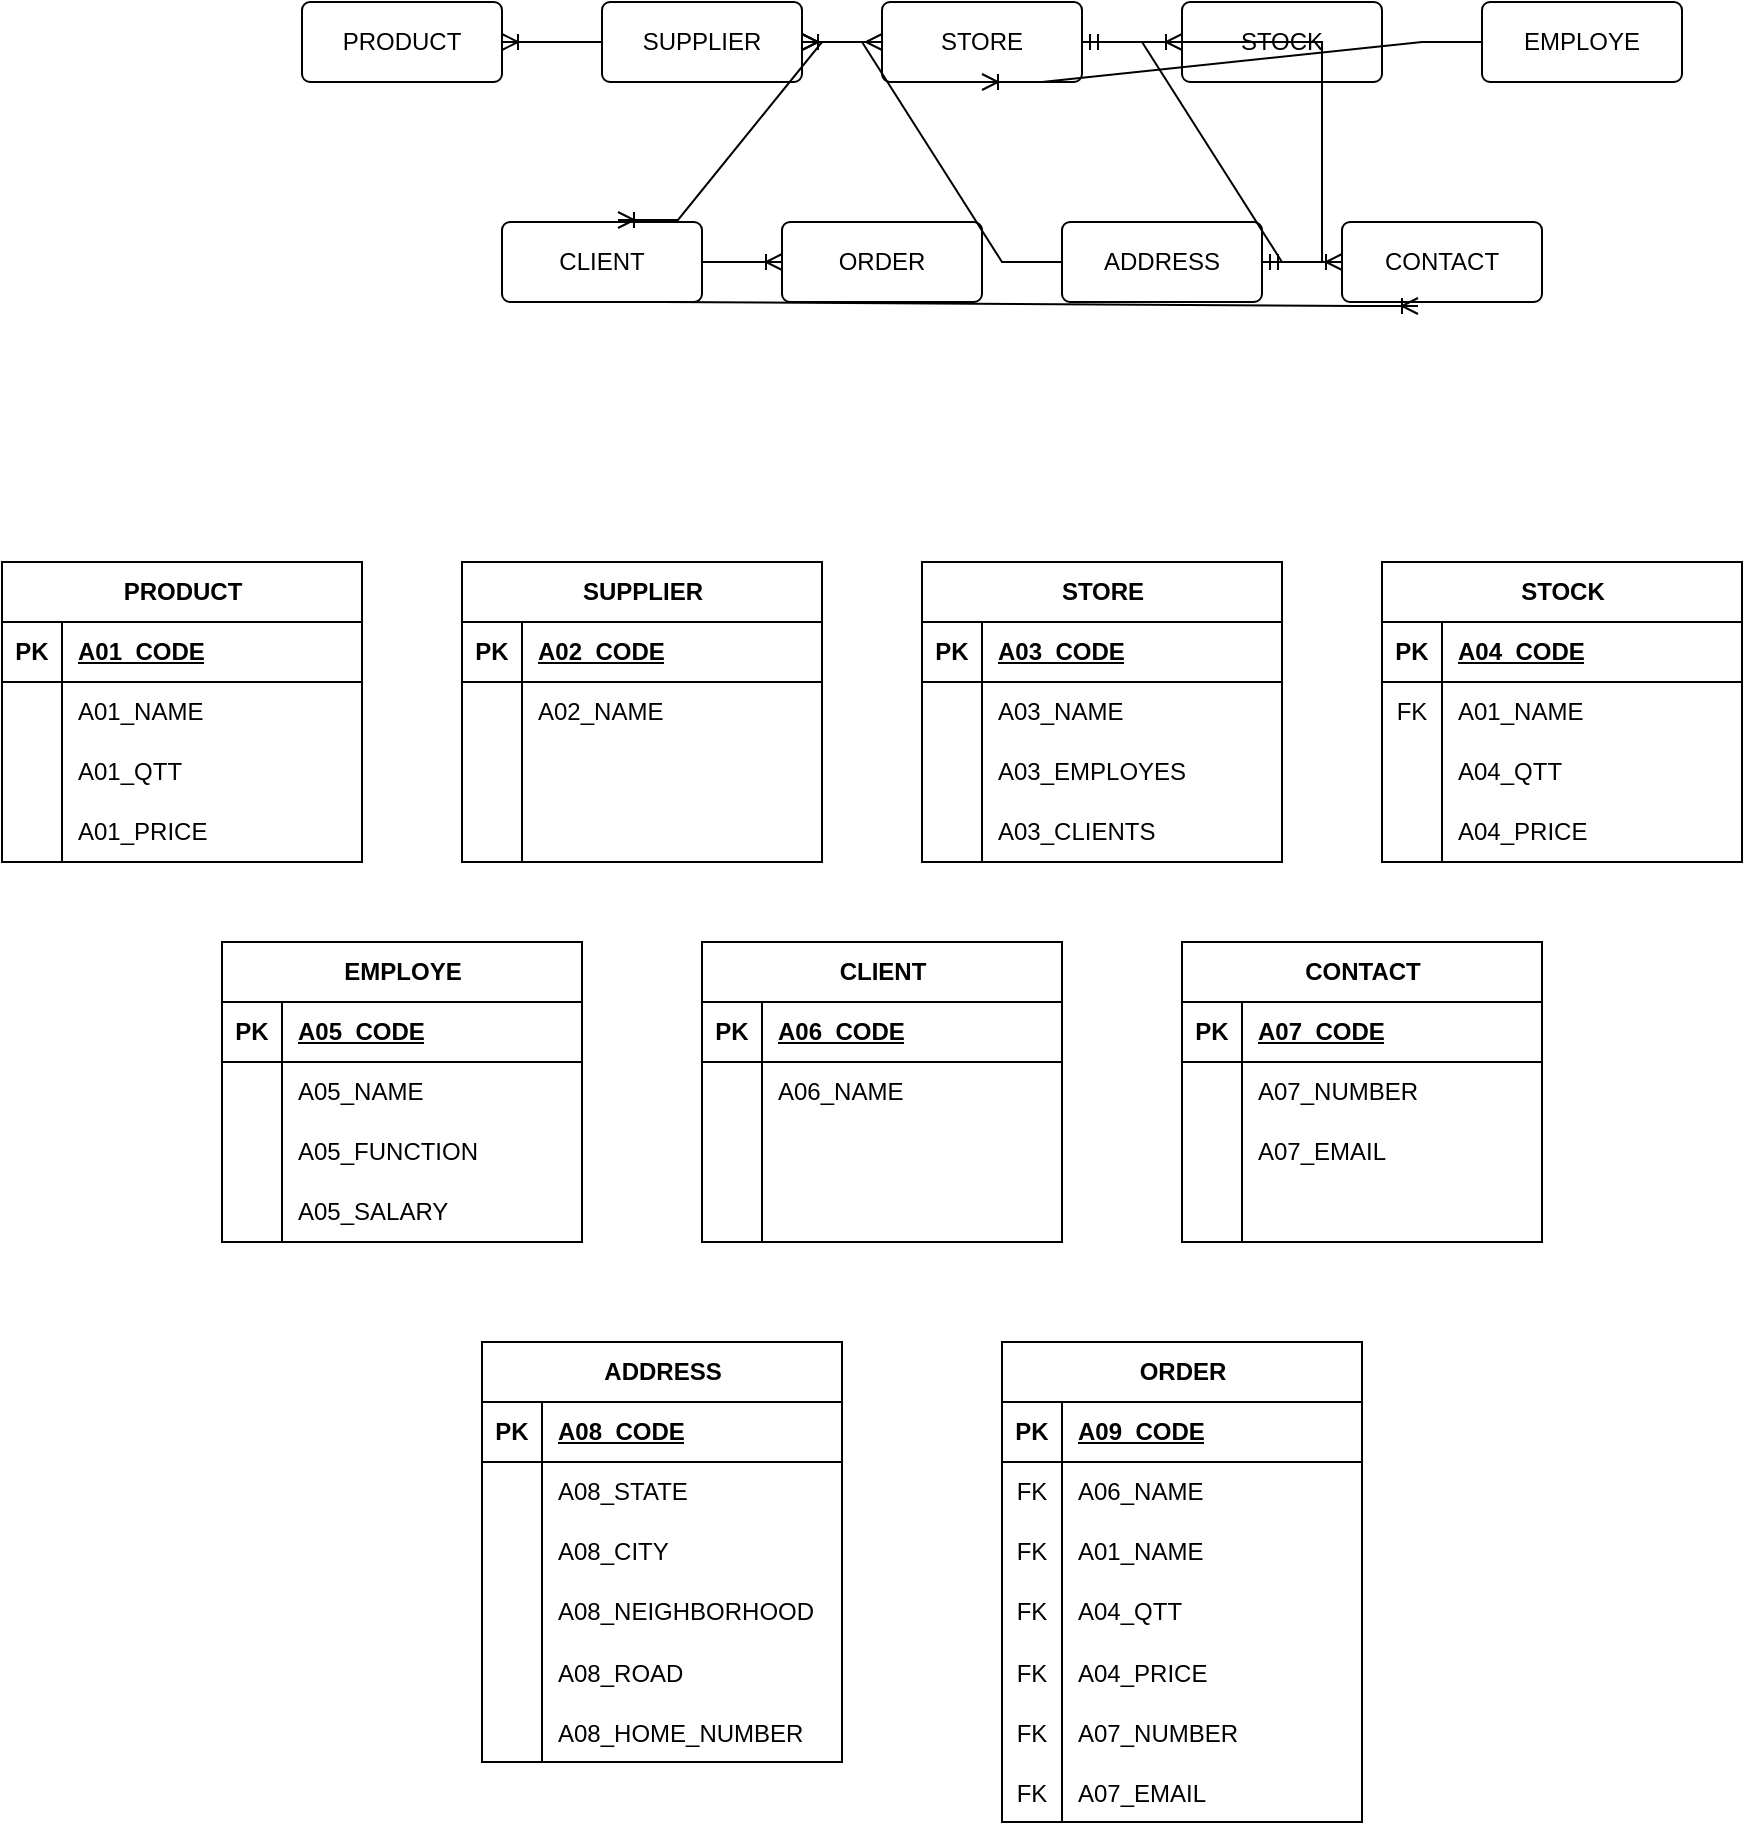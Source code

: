 <mxfile version="22.0.4" type="github">
  <diagram name="Página-1" id="XyE05Acf0DBpwoxp0v-W">
    <mxGraphModel dx="1781" dy="578" grid="1" gridSize="10" guides="1" tooltips="1" connect="1" arrows="1" fold="1" page="1" pageScale="1" pageWidth="827" pageHeight="1169" math="0" shadow="0">
      <root>
        <mxCell id="0" />
        <mxCell id="1" parent="0" />
        <mxCell id="tv2AQJMBTx2ydu_xVkjJ-11" value="ADDRESS" style="rounded=1;arcSize=10;whiteSpace=wrap;html=1;align=center;" parent="1" vertex="1">
          <mxGeometry x="230" y="200" width="100" height="40" as="geometry" />
        </mxCell>
        <mxCell id="tv2AQJMBTx2ydu_xVkjJ-12" value="CONTACT" style="rounded=1;arcSize=10;whiteSpace=wrap;html=1;align=center;" parent="1" vertex="1">
          <mxGeometry x="370" y="200" width="100" height="40" as="geometry" />
        </mxCell>
        <mxCell id="tv2AQJMBTx2ydu_xVkjJ-13" value="ORDER" style="rounded=1;arcSize=10;whiteSpace=wrap;html=1;align=center;" parent="1" vertex="1">
          <mxGeometry x="90" y="200" width="100" height="40" as="geometry" />
        </mxCell>
        <mxCell id="tv2AQJMBTx2ydu_xVkjJ-14" value="CLIENT" style="rounded=1;arcSize=10;whiteSpace=wrap;html=1;align=center;" parent="1" vertex="1">
          <mxGeometry x="-50" y="200" width="100" height="40" as="geometry" />
        </mxCell>
        <mxCell id="tv2AQJMBTx2ydu_xVkjJ-15" value="EMPLOYE" style="rounded=1;arcSize=10;whiteSpace=wrap;html=1;align=center;" parent="1" vertex="1">
          <mxGeometry x="440" y="90" width="100" height="40" as="geometry" />
        </mxCell>
        <mxCell id="tv2AQJMBTx2ydu_xVkjJ-16" value="STOCK" style="rounded=1;arcSize=10;whiteSpace=wrap;html=1;align=center;" parent="1" vertex="1">
          <mxGeometry x="290" y="90" width="100" height="40" as="geometry" />
        </mxCell>
        <mxCell id="tv2AQJMBTx2ydu_xVkjJ-17" value="STORE" style="rounded=1;arcSize=10;whiteSpace=wrap;html=1;align=center;" parent="1" vertex="1">
          <mxGeometry x="140" y="90" width="100" height="40" as="geometry" />
        </mxCell>
        <mxCell id="tv2AQJMBTx2ydu_xVkjJ-18" value="SUPPLIER" style="rounded=1;arcSize=10;whiteSpace=wrap;html=1;align=center;" parent="1" vertex="1">
          <mxGeometry y="90" width="100" height="40" as="geometry" />
        </mxCell>
        <mxCell id="tv2AQJMBTx2ydu_xVkjJ-19" value="PRODUCT" style="rounded=1;arcSize=10;whiteSpace=wrap;html=1;align=center;" parent="1" vertex="1">
          <mxGeometry x="-150" y="90" width="100" height="40" as="geometry" />
        </mxCell>
        <mxCell id="tv2AQJMBTx2ydu_xVkjJ-21" value="" style="edgeStyle=entityRelationEdgeStyle;fontSize=12;html=1;endArrow=ERoneToMany;rounded=0;" parent="1" source="tv2AQJMBTx2ydu_xVkjJ-18" target="tv2AQJMBTx2ydu_xVkjJ-19" edge="1">
          <mxGeometry width="100" height="100" relative="1" as="geometry">
            <mxPoint x="190" y="260" as="sourcePoint" />
            <mxPoint x="290" y="160" as="targetPoint" />
          </mxGeometry>
        </mxCell>
        <mxCell id="tv2AQJMBTx2ydu_xVkjJ-23" value="" style="edgeStyle=entityRelationEdgeStyle;fontSize=12;html=1;endArrow=ERmany;startArrow=ERmany;rounded=0;" parent="1" source="tv2AQJMBTx2ydu_xVkjJ-18" target="tv2AQJMBTx2ydu_xVkjJ-17" edge="1">
          <mxGeometry width="100" height="100" relative="1" as="geometry">
            <mxPoint x="190" y="260" as="sourcePoint" />
            <mxPoint x="290" y="160" as="targetPoint" />
          </mxGeometry>
        </mxCell>
        <mxCell id="tv2AQJMBTx2ydu_xVkjJ-24" value="" style="edgeStyle=entityRelationEdgeStyle;fontSize=12;html=1;endArrow=ERoneToMany;rounded=0;" parent="1" source="tv2AQJMBTx2ydu_xVkjJ-17" target="tv2AQJMBTx2ydu_xVkjJ-16" edge="1">
          <mxGeometry width="100" height="100" relative="1" as="geometry">
            <mxPoint x="190" y="260" as="sourcePoint" />
            <mxPoint x="290" y="160" as="targetPoint" />
          </mxGeometry>
        </mxCell>
        <mxCell id="tv2AQJMBTx2ydu_xVkjJ-25" value="" style="edgeStyle=entityRelationEdgeStyle;fontSize=12;html=1;endArrow=ERoneToMany;rounded=0;entryX=0.5;entryY=1;entryDx=0;entryDy=0;" parent="1" source="tv2AQJMBTx2ydu_xVkjJ-15" target="tv2AQJMBTx2ydu_xVkjJ-17" edge="1">
          <mxGeometry width="100" height="100" relative="1" as="geometry">
            <mxPoint x="190" y="260" as="sourcePoint" />
            <mxPoint x="290" y="160" as="targetPoint" />
            <Array as="points">
              <mxPoint x="180" y="180" />
              <mxPoint x="320" y="140" />
              <mxPoint x="320" y="160" />
              <mxPoint x="410" y="150" />
            </Array>
          </mxGeometry>
        </mxCell>
        <mxCell id="tv2AQJMBTx2ydu_xVkjJ-26" value="" style="edgeStyle=entityRelationEdgeStyle;fontSize=12;html=1;endArrow=ERoneToMany;rounded=0;entryX=0.58;entryY=-0.025;entryDx=0;entryDy=0;entryPerimeter=0;" parent="1" source="tv2AQJMBTx2ydu_xVkjJ-17" target="tv2AQJMBTx2ydu_xVkjJ-14" edge="1">
          <mxGeometry width="100" height="100" relative="1" as="geometry">
            <mxPoint x="90" y="290" as="sourcePoint" />
            <mxPoint x="190" y="190" as="targetPoint" />
          </mxGeometry>
        </mxCell>
        <mxCell id="tv2AQJMBTx2ydu_xVkjJ-27" value="" style="edgeStyle=entityRelationEdgeStyle;fontSize=12;html=1;endArrow=ERoneToMany;rounded=0;" parent="1" source="tv2AQJMBTx2ydu_xVkjJ-14" target="tv2AQJMBTx2ydu_xVkjJ-13" edge="1">
          <mxGeometry width="100" height="100" relative="1" as="geometry">
            <mxPoint x="90" y="290" as="sourcePoint" />
            <mxPoint x="190" y="190" as="targetPoint" />
          </mxGeometry>
        </mxCell>
        <mxCell id="tv2AQJMBTx2ydu_xVkjJ-28" value="" style="edgeStyle=entityRelationEdgeStyle;fontSize=12;html=1;endArrow=ERoneToMany;rounded=0;" parent="1" source="tv2AQJMBTx2ydu_xVkjJ-17" target="tv2AQJMBTx2ydu_xVkjJ-12" edge="1">
          <mxGeometry width="100" height="100" relative="1" as="geometry">
            <mxPoint x="90" y="290" as="sourcePoint" />
            <mxPoint x="190" y="190" as="targetPoint" />
          </mxGeometry>
        </mxCell>
        <mxCell id="tv2AQJMBTx2ydu_xVkjJ-29" value="" style="edgeStyle=entityRelationEdgeStyle;fontSize=12;html=1;endArrow=ERoneToMany;rounded=0;exitX=0.5;exitY=1;exitDx=0;exitDy=0;entryX=0.38;entryY=1.05;entryDx=0;entryDy=0;entryPerimeter=0;" parent="1" source="tv2AQJMBTx2ydu_xVkjJ-14" target="tv2AQJMBTx2ydu_xVkjJ-12" edge="1">
          <mxGeometry width="100" height="100" relative="1" as="geometry">
            <mxPoint x="40" y="350" as="sourcePoint" />
            <mxPoint x="270" y="350" as="targetPoint" />
            <Array as="points">
              <mxPoint x="430" y="230" />
              <mxPoint x="140" y="290" />
            </Array>
          </mxGeometry>
        </mxCell>
        <mxCell id="tv2AQJMBTx2ydu_xVkjJ-31" value="" style="edgeStyle=entityRelationEdgeStyle;fontSize=12;html=1;endArrow=ERmandOne;startArrow=ERmandOne;rounded=0;" parent="1" source="tv2AQJMBTx2ydu_xVkjJ-11" target="tv2AQJMBTx2ydu_xVkjJ-17" edge="1">
          <mxGeometry width="100" height="100" relative="1" as="geometry">
            <mxPoint x="90" y="290" as="sourcePoint" />
            <mxPoint x="190" y="190" as="targetPoint" />
          </mxGeometry>
        </mxCell>
        <mxCell id="tv2AQJMBTx2ydu_xVkjJ-32" value="" style="edgeStyle=entityRelationEdgeStyle;fontSize=12;html=1;endArrow=ERoneToMany;rounded=0;" parent="1" source="tv2AQJMBTx2ydu_xVkjJ-11" target="tv2AQJMBTx2ydu_xVkjJ-18" edge="1">
          <mxGeometry width="100" height="100" relative="1" as="geometry">
            <mxPoint x="100" y="290" as="sourcePoint" />
            <mxPoint x="200" y="190" as="targetPoint" />
          </mxGeometry>
        </mxCell>
        <mxCell id="tv2AQJMBTx2ydu_xVkjJ-46" value="CONTACT" style="shape=table;startSize=30;container=1;collapsible=1;childLayout=tableLayout;fixedRows=1;rowLines=0;fontStyle=1;align=center;resizeLast=1;html=1;" parent="1" vertex="1">
          <mxGeometry x="290" y="560" width="180" height="150" as="geometry" />
        </mxCell>
        <mxCell id="tv2AQJMBTx2ydu_xVkjJ-47" value="" style="shape=tableRow;horizontal=0;startSize=0;swimlaneHead=0;swimlaneBody=0;fillColor=none;collapsible=0;dropTarget=0;points=[[0,0.5],[1,0.5]];portConstraint=eastwest;top=0;left=0;right=0;bottom=1;" parent="tv2AQJMBTx2ydu_xVkjJ-46" vertex="1">
          <mxGeometry y="30" width="180" height="30" as="geometry" />
        </mxCell>
        <mxCell id="tv2AQJMBTx2ydu_xVkjJ-48" value="PK" style="shape=partialRectangle;connectable=0;fillColor=none;top=0;left=0;bottom=0;right=0;fontStyle=1;overflow=hidden;whiteSpace=wrap;html=1;" parent="tv2AQJMBTx2ydu_xVkjJ-47" vertex="1">
          <mxGeometry width="30" height="30" as="geometry">
            <mxRectangle width="30" height="30" as="alternateBounds" />
          </mxGeometry>
        </mxCell>
        <mxCell id="tv2AQJMBTx2ydu_xVkjJ-49" value="A07_CODE" style="shape=partialRectangle;connectable=0;fillColor=none;top=0;left=0;bottom=0;right=0;align=left;spacingLeft=6;fontStyle=5;overflow=hidden;whiteSpace=wrap;html=1;" parent="tv2AQJMBTx2ydu_xVkjJ-47" vertex="1">
          <mxGeometry x="30" width="150" height="30" as="geometry">
            <mxRectangle width="150" height="30" as="alternateBounds" />
          </mxGeometry>
        </mxCell>
        <mxCell id="tv2AQJMBTx2ydu_xVkjJ-50" value="" style="shape=tableRow;horizontal=0;startSize=0;swimlaneHead=0;swimlaneBody=0;fillColor=none;collapsible=0;dropTarget=0;points=[[0,0.5],[1,0.5]];portConstraint=eastwest;top=0;left=0;right=0;bottom=0;" parent="tv2AQJMBTx2ydu_xVkjJ-46" vertex="1">
          <mxGeometry y="60" width="180" height="30" as="geometry" />
        </mxCell>
        <mxCell id="tv2AQJMBTx2ydu_xVkjJ-51" value="" style="shape=partialRectangle;connectable=0;fillColor=none;top=0;left=0;bottom=0;right=0;editable=1;overflow=hidden;whiteSpace=wrap;html=1;" parent="tv2AQJMBTx2ydu_xVkjJ-50" vertex="1">
          <mxGeometry width="30" height="30" as="geometry">
            <mxRectangle width="30" height="30" as="alternateBounds" />
          </mxGeometry>
        </mxCell>
        <mxCell id="tv2AQJMBTx2ydu_xVkjJ-52" value="A07_NUMBER" style="shape=partialRectangle;connectable=0;fillColor=none;top=0;left=0;bottom=0;right=0;align=left;spacingLeft=6;overflow=hidden;whiteSpace=wrap;html=1;" parent="tv2AQJMBTx2ydu_xVkjJ-50" vertex="1">
          <mxGeometry x="30" width="150" height="30" as="geometry">
            <mxRectangle width="150" height="30" as="alternateBounds" />
          </mxGeometry>
        </mxCell>
        <mxCell id="tv2AQJMBTx2ydu_xVkjJ-53" value="" style="shape=tableRow;horizontal=0;startSize=0;swimlaneHead=0;swimlaneBody=0;fillColor=none;collapsible=0;dropTarget=0;points=[[0,0.5],[1,0.5]];portConstraint=eastwest;top=0;left=0;right=0;bottom=0;" parent="tv2AQJMBTx2ydu_xVkjJ-46" vertex="1">
          <mxGeometry y="90" width="180" height="30" as="geometry" />
        </mxCell>
        <mxCell id="tv2AQJMBTx2ydu_xVkjJ-54" value="" style="shape=partialRectangle;connectable=0;fillColor=none;top=0;left=0;bottom=0;right=0;editable=1;overflow=hidden;whiteSpace=wrap;html=1;" parent="tv2AQJMBTx2ydu_xVkjJ-53" vertex="1">
          <mxGeometry width="30" height="30" as="geometry">
            <mxRectangle width="30" height="30" as="alternateBounds" />
          </mxGeometry>
        </mxCell>
        <mxCell id="tv2AQJMBTx2ydu_xVkjJ-55" value="A07_EMAIL" style="shape=partialRectangle;connectable=0;fillColor=none;top=0;left=0;bottom=0;right=0;align=left;spacingLeft=6;overflow=hidden;whiteSpace=wrap;html=1;" parent="tv2AQJMBTx2ydu_xVkjJ-53" vertex="1">
          <mxGeometry x="30" width="150" height="30" as="geometry">
            <mxRectangle width="150" height="30" as="alternateBounds" />
          </mxGeometry>
        </mxCell>
        <mxCell id="tv2AQJMBTx2ydu_xVkjJ-56" value="" style="shape=tableRow;horizontal=0;startSize=0;swimlaneHead=0;swimlaneBody=0;fillColor=none;collapsible=0;dropTarget=0;points=[[0,0.5],[1,0.5]];portConstraint=eastwest;top=0;left=0;right=0;bottom=0;" parent="tv2AQJMBTx2ydu_xVkjJ-46" vertex="1">
          <mxGeometry y="120" width="180" height="30" as="geometry" />
        </mxCell>
        <mxCell id="tv2AQJMBTx2ydu_xVkjJ-57" value="" style="shape=partialRectangle;connectable=0;fillColor=none;top=0;left=0;bottom=0;right=0;editable=1;overflow=hidden;whiteSpace=wrap;html=1;" parent="tv2AQJMBTx2ydu_xVkjJ-56" vertex="1">
          <mxGeometry width="30" height="30" as="geometry">
            <mxRectangle width="30" height="30" as="alternateBounds" />
          </mxGeometry>
        </mxCell>
        <mxCell id="tv2AQJMBTx2ydu_xVkjJ-58" value="" style="shape=partialRectangle;connectable=0;fillColor=none;top=0;left=0;bottom=0;right=0;align=left;spacingLeft=6;overflow=hidden;whiteSpace=wrap;html=1;" parent="tv2AQJMBTx2ydu_xVkjJ-56" vertex="1">
          <mxGeometry x="30" width="150" height="30" as="geometry">
            <mxRectangle width="150" height="30" as="alternateBounds" />
          </mxGeometry>
        </mxCell>
        <mxCell id="tv2AQJMBTx2ydu_xVkjJ-59" value="CLIENT" style="shape=table;startSize=30;container=1;collapsible=1;childLayout=tableLayout;fixedRows=1;rowLines=0;fontStyle=1;align=center;resizeLast=1;html=1;" parent="1" vertex="1">
          <mxGeometry x="50" y="560" width="180" height="150" as="geometry" />
        </mxCell>
        <mxCell id="tv2AQJMBTx2ydu_xVkjJ-60" value="" style="shape=tableRow;horizontal=0;startSize=0;swimlaneHead=0;swimlaneBody=0;fillColor=none;collapsible=0;dropTarget=0;points=[[0,0.5],[1,0.5]];portConstraint=eastwest;top=0;left=0;right=0;bottom=1;" parent="tv2AQJMBTx2ydu_xVkjJ-59" vertex="1">
          <mxGeometry y="30" width="180" height="30" as="geometry" />
        </mxCell>
        <mxCell id="tv2AQJMBTx2ydu_xVkjJ-61" value="PK" style="shape=partialRectangle;connectable=0;fillColor=none;top=0;left=0;bottom=0;right=0;fontStyle=1;overflow=hidden;whiteSpace=wrap;html=1;" parent="tv2AQJMBTx2ydu_xVkjJ-60" vertex="1">
          <mxGeometry width="30" height="30" as="geometry">
            <mxRectangle width="30" height="30" as="alternateBounds" />
          </mxGeometry>
        </mxCell>
        <mxCell id="tv2AQJMBTx2ydu_xVkjJ-62" value="A06_CODE" style="shape=partialRectangle;connectable=0;fillColor=none;top=0;left=0;bottom=0;right=0;align=left;spacingLeft=6;fontStyle=5;overflow=hidden;whiteSpace=wrap;html=1;" parent="tv2AQJMBTx2ydu_xVkjJ-60" vertex="1">
          <mxGeometry x="30" width="150" height="30" as="geometry">
            <mxRectangle width="150" height="30" as="alternateBounds" />
          </mxGeometry>
        </mxCell>
        <mxCell id="tv2AQJMBTx2ydu_xVkjJ-63" value="" style="shape=tableRow;horizontal=0;startSize=0;swimlaneHead=0;swimlaneBody=0;fillColor=none;collapsible=0;dropTarget=0;points=[[0,0.5],[1,0.5]];portConstraint=eastwest;top=0;left=0;right=0;bottom=0;" parent="tv2AQJMBTx2ydu_xVkjJ-59" vertex="1">
          <mxGeometry y="60" width="180" height="30" as="geometry" />
        </mxCell>
        <mxCell id="tv2AQJMBTx2ydu_xVkjJ-64" value="" style="shape=partialRectangle;connectable=0;fillColor=none;top=0;left=0;bottom=0;right=0;editable=1;overflow=hidden;whiteSpace=wrap;html=1;" parent="tv2AQJMBTx2ydu_xVkjJ-63" vertex="1">
          <mxGeometry width="30" height="30" as="geometry">
            <mxRectangle width="30" height="30" as="alternateBounds" />
          </mxGeometry>
        </mxCell>
        <mxCell id="tv2AQJMBTx2ydu_xVkjJ-65" value="A06_NAME" style="shape=partialRectangle;connectable=0;fillColor=none;top=0;left=0;bottom=0;right=0;align=left;spacingLeft=6;overflow=hidden;whiteSpace=wrap;html=1;" parent="tv2AQJMBTx2ydu_xVkjJ-63" vertex="1">
          <mxGeometry x="30" width="150" height="30" as="geometry">
            <mxRectangle width="150" height="30" as="alternateBounds" />
          </mxGeometry>
        </mxCell>
        <mxCell id="tv2AQJMBTx2ydu_xVkjJ-66" value="" style="shape=tableRow;horizontal=0;startSize=0;swimlaneHead=0;swimlaneBody=0;fillColor=none;collapsible=0;dropTarget=0;points=[[0,0.5],[1,0.5]];portConstraint=eastwest;top=0;left=0;right=0;bottom=0;" parent="tv2AQJMBTx2ydu_xVkjJ-59" vertex="1">
          <mxGeometry y="90" width="180" height="30" as="geometry" />
        </mxCell>
        <mxCell id="tv2AQJMBTx2ydu_xVkjJ-67" value="" style="shape=partialRectangle;connectable=0;fillColor=none;top=0;left=0;bottom=0;right=0;editable=1;overflow=hidden;whiteSpace=wrap;html=1;" parent="tv2AQJMBTx2ydu_xVkjJ-66" vertex="1">
          <mxGeometry width="30" height="30" as="geometry">
            <mxRectangle width="30" height="30" as="alternateBounds" />
          </mxGeometry>
        </mxCell>
        <mxCell id="tv2AQJMBTx2ydu_xVkjJ-68" value="" style="shape=partialRectangle;connectable=0;fillColor=none;top=0;left=0;bottom=0;right=0;align=left;spacingLeft=6;overflow=hidden;whiteSpace=wrap;html=1;" parent="tv2AQJMBTx2ydu_xVkjJ-66" vertex="1">
          <mxGeometry x="30" width="150" height="30" as="geometry">
            <mxRectangle width="150" height="30" as="alternateBounds" />
          </mxGeometry>
        </mxCell>
        <mxCell id="tv2AQJMBTx2ydu_xVkjJ-69" value="" style="shape=tableRow;horizontal=0;startSize=0;swimlaneHead=0;swimlaneBody=0;fillColor=none;collapsible=0;dropTarget=0;points=[[0,0.5],[1,0.5]];portConstraint=eastwest;top=0;left=0;right=0;bottom=0;" parent="tv2AQJMBTx2ydu_xVkjJ-59" vertex="1">
          <mxGeometry y="120" width="180" height="30" as="geometry" />
        </mxCell>
        <mxCell id="tv2AQJMBTx2ydu_xVkjJ-70" value="" style="shape=partialRectangle;connectable=0;fillColor=none;top=0;left=0;bottom=0;right=0;editable=1;overflow=hidden;whiteSpace=wrap;html=1;" parent="tv2AQJMBTx2ydu_xVkjJ-69" vertex="1">
          <mxGeometry width="30" height="30" as="geometry">
            <mxRectangle width="30" height="30" as="alternateBounds" />
          </mxGeometry>
        </mxCell>
        <mxCell id="tv2AQJMBTx2ydu_xVkjJ-71" value="" style="shape=partialRectangle;connectable=0;fillColor=none;top=0;left=0;bottom=0;right=0;align=left;spacingLeft=6;overflow=hidden;whiteSpace=wrap;html=1;" parent="tv2AQJMBTx2ydu_xVkjJ-69" vertex="1">
          <mxGeometry x="30" width="150" height="30" as="geometry">
            <mxRectangle width="150" height="30" as="alternateBounds" />
          </mxGeometry>
        </mxCell>
        <mxCell id="tv2AQJMBTx2ydu_xVkjJ-72" value="EMPLOYE" style="shape=table;startSize=30;container=1;collapsible=1;childLayout=tableLayout;fixedRows=1;rowLines=0;fontStyle=1;align=center;resizeLast=1;html=1;" parent="1" vertex="1">
          <mxGeometry x="-190" y="560" width="180" height="150" as="geometry" />
        </mxCell>
        <mxCell id="tv2AQJMBTx2ydu_xVkjJ-73" value="" style="shape=tableRow;horizontal=0;startSize=0;swimlaneHead=0;swimlaneBody=0;fillColor=none;collapsible=0;dropTarget=0;points=[[0,0.5],[1,0.5]];portConstraint=eastwest;top=0;left=0;right=0;bottom=1;" parent="tv2AQJMBTx2ydu_xVkjJ-72" vertex="1">
          <mxGeometry y="30" width="180" height="30" as="geometry" />
        </mxCell>
        <mxCell id="tv2AQJMBTx2ydu_xVkjJ-74" value="PK" style="shape=partialRectangle;connectable=0;fillColor=none;top=0;left=0;bottom=0;right=0;fontStyle=1;overflow=hidden;whiteSpace=wrap;html=1;" parent="tv2AQJMBTx2ydu_xVkjJ-73" vertex="1">
          <mxGeometry width="30" height="30" as="geometry">
            <mxRectangle width="30" height="30" as="alternateBounds" />
          </mxGeometry>
        </mxCell>
        <mxCell id="tv2AQJMBTx2ydu_xVkjJ-75" value="A05_CODE" style="shape=partialRectangle;connectable=0;fillColor=none;top=0;left=0;bottom=0;right=0;align=left;spacingLeft=6;fontStyle=5;overflow=hidden;whiteSpace=wrap;html=1;" parent="tv2AQJMBTx2ydu_xVkjJ-73" vertex="1">
          <mxGeometry x="30" width="150" height="30" as="geometry">
            <mxRectangle width="150" height="30" as="alternateBounds" />
          </mxGeometry>
        </mxCell>
        <mxCell id="tv2AQJMBTx2ydu_xVkjJ-76" value="" style="shape=tableRow;horizontal=0;startSize=0;swimlaneHead=0;swimlaneBody=0;fillColor=none;collapsible=0;dropTarget=0;points=[[0,0.5],[1,0.5]];portConstraint=eastwest;top=0;left=0;right=0;bottom=0;" parent="tv2AQJMBTx2ydu_xVkjJ-72" vertex="1">
          <mxGeometry y="60" width="180" height="30" as="geometry" />
        </mxCell>
        <mxCell id="tv2AQJMBTx2ydu_xVkjJ-77" value="" style="shape=partialRectangle;connectable=0;fillColor=none;top=0;left=0;bottom=0;right=0;editable=1;overflow=hidden;whiteSpace=wrap;html=1;" parent="tv2AQJMBTx2ydu_xVkjJ-76" vertex="1">
          <mxGeometry width="30" height="30" as="geometry">
            <mxRectangle width="30" height="30" as="alternateBounds" />
          </mxGeometry>
        </mxCell>
        <mxCell id="tv2AQJMBTx2ydu_xVkjJ-78" value="A05_NAME" style="shape=partialRectangle;connectable=0;fillColor=none;top=0;left=0;bottom=0;right=0;align=left;spacingLeft=6;overflow=hidden;whiteSpace=wrap;html=1;" parent="tv2AQJMBTx2ydu_xVkjJ-76" vertex="1">
          <mxGeometry x="30" width="150" height="30" as="geometry">
            <mxRectangle width="150" height="30" as="alternateBounds" />
          </mxGeometry>
        </mxCell>
        <mxCell id="tv2AQJMBTx2ydu_xVkjJ-79" value="" style="shape=tableRow;horizontal=0;startSize=0;swimlaneHead=0;swimlaneBody=0;fillColor=none;collapsible=0;dropTarget=0;points=[[0,0.5],[1,0.5]];portConstraint=eastwest;top=0;left=0;right=0;bottom=0;" parent="tv2AQJMBTx2ydu_xVkjJ-72" vertex="1">
          <mxGeometry y="90" width="180" height="30" as="geometry" />
        </mxCell>
        <mxCell id="tv2AQJMBTx2ydu_xVkjJ-80" value="" style="shape=partialRectangle;connectable=0;fillColor=none;top=0;left=0;bottom=0;right=0;editable=1;overflow=hidden;whiteSpace=wrap;html=1;" parent="tv2AQJMBTx2ydu_xVkjJ-79" vertex="1">
          <mxGeometry width="30" height="30" as="geometry">
            <mxRectangle width="30" height="30" as="alternateBounds" />
          </mxGeometry>
        </mxCell>
        <mxCell id="tv2AQJMBTx2ydu_xVkjJ-81" value="A05_FUNCTION" style="shape=partialRectangle;connectable=0;fillColor=none;top=0;left=0;bottom=0;right=0;align=left;spacingLeft=6;overflow=hidden;whiteSpace=wrap;html=1;" parent="tv2AQJMBTx2ydu_xVkjJ-79" vertex="1">
          <mxGeometry x="30" width="150" height="30" as="geometry">
            <mxRectangle width="150" height="30" as="alternateBounds" />
          </mxGeometry>
        </mxCell>
        <mxCell id="tv2AQJMBTx2ydu_xVkjJ-82" value="" style="shape=tableRow;horizontal=0;startSize=0;swimlaneHead=0;swimlaneBody=0;fillColor=none;collapsible=0;dropTarget=0;points=[[0,0.5],[1,0.5]];portConstraint=eastwest;top=0;left=0;right=0;bottom=0;" parent="tv2AQJMBTx2ydu_xVkjJ-72" vertex="1">
          <mxGeometry y="120" width="180" height="30" as="geometry" />
        </mxCell>
        <mxCell id="tv2AQJMBTx2ydu_xVkjJ-83" value="" style="shape=partialRectangle;connectable=0;fillColor=none;top=0;left=0;bottom=0;right=0;editable=1;overflow=hidden;whiteSpace=wrap;html=1;" parent="tv2AQJMBTx2ydu_xVkjJ-82" vertex="1">
          <mxGeometry width="30" height="30" as="geometry">
            <mxRectangle width="30" height="30" as="alternateBounds" />
          </mxGeometry>
        </mxCell>
        <mxCell id="tv2AQJMBTx2ydu_xVkjJ-84" value="A05_SALARY" style="shape=partialRectangle;connectable=0;fillColor=none;top=0;left=0;bottom=0;right=0;align=left;spacingLeft=6;overflow=hidden;whiteSpace=wrap;html=1;" parent="tv2AQJMBTx2ydu_xVkjJ-82" vertex="1">
          <mxGeometry x="30" width="150" height="30" as="geometry">
            <mxRectangle width="150" height="30" as="alternateBounds" />
          </mxGeometry>
        </mxCell>
        <mxCell id="tv2AQJMBTx2ydu_xVkjJ-137" value="PRODUCT" style="shape=table;startSize=30;container=1;collapsible=1;childLayout=tableLayout;fixedRows=1;rowLines=0;fontStyle=1;align=center;resizeLast=1;html=1;" parent="1" vertex="1">
          <mxGeometry x="-300" y="370" width="180" height="150" as="geometry" />
        </mxCell>
        <mxCell id="tv2AQJMBTx2ydu_xVkjJ-138" value="" style="shape=tableRow;horizontal=0;startSize=0;swimlaneHead=0;swimlaneBody=0;fillColor=none;collapsible=0;dropTarget=0;points=[[0,0.5],[1,0.5]];portConstraint=eastwest;top=0;left=0;right=0;bottom=1;" parent="tv2AQJMBTx2ydu_xVkjJ-137" vertex="1">
          <mxGeometry y="30" width="180" height="30" as="geometry" />
        </mxCell>
        <mxCell id="tv2AQJMBTx2ydu_xVkjJ-139" value="PK" style="shape=partialRectangle;connectable=0;fillColor=none;top=0;left=0;bottom=0;right=0;fontStyle=1;overflow=hidden;whiteSpace=wrap;html=1;" parent="tv2AQJMBTx2ydu_xVkjJ-138" vertex="1">
          <mxGeometry width="30" height="30" as="geometry">
            <mxRectangle width="30" height="30" as="alternateBounds" />
          </mxGeometry>
        </mxCell>
        <mxCell id="tv2AQJMBTx2ydu_xVkjJ-140" value="A01_CODE" style="shape=partialRectangle;connectable=0;fillColor=none;top=0;left=0;bottom=0;right=0;align=left;spacingLeft=6;fontStyle=5;overflow=hidden;whiteSpace=wrap;html=1;" parent="tv2AQJMBTx2ydu_xVkjJ-138" vertex="1">
          <mxGeometry x="30" width="150" height="30" as="geometry">
            <mxRectangle width="150" height="30" as="alternateBounds" />
          </mxGeometry>
        </mxCell>
        <mxCell id="tv2AQJMBTx2ydu_xVkjJ-141" value="" style="shape=tableRow;horizontal=0;startSize=0;swimlaneHead=0;swimlaneBody=0;fillColor=none;collapsible=0;dropTarget=0;points=[[0,0.5],[1,0.5]];portConstraint=eastwest;top=0;left=0;right=0;bottom=0;" parent="tv2AQJMBTx2ydu_xVkjJ-137" vertex="1">
          <mxGeometry y="60" width="180" height="30" as="geometry" />
        </mxCell>
        <mxCell id="tv2AQJMBTx2ydu_xVkjJ-142" value="" style="shape=partialRectangle;connectable=0;fillColor=none;top=0;left=0;bottom=0;right=0;editable=1;overflow=hidden;whiteSpace=wrap;html=1;" parent="tv2AQJMBTx2ydu_xVkjJ-141" vertex="1">
          <mxGeometry width="30" height="30" as="geometry">
            <mxRectangle width="30" height="30" as="alternateBounds" />
          </mxGeometry>
        </mxCell>
        <mxCell id="tv2AQJMBTx2ydu_xVkjJ-143" value="A01_NAME" style="shape=partialRectangle;connectable=0;fillColor=none;top=0;left=0;bottom=0;right=0;align=left;spacingLeft=6;overflow=hidden;whiteSpace=wrap;html=1;" parent="tv2AQJMBTx2ydu_xVkjJ-141" vertex="1">
          <mxGeometry x="30" width="150" height="30" as="geometry">
            <mxRectangle width="150" height="30" as="alternateBounds" />
          </mxGeometry>
        </mxCell>
        <mxCell id="tv2AQJMBTx2ydu_xVkjJ-144" value="" style="shape=tableRow;horizontal=0;startSize=0;swimlaneHead=0;swimlaneBody=0;fillColor=none;collapsible=0;dropTarget=0;points=[[0,0.5],[1,0.5]];portConstraint=eastwest;top=0;left=0;right=0;bottom=0;" parent="tv2AQJMBTx2ydu_xVkjJ-137" vertex="1">
          <mxGeometry y="90" width="180" height="30" as="geometry" />
        </mxCell>
        <mxCell id="tv2AQJMBTx2ydu_xVkjJ-145" value="" style="shape=partialRectangle;connectable=0;fillColor=none;top=0;left=0;bottom=0;right=0;editable=1;overflow=hidden;whiteSpace=wrap;html=1;" parent="tv2AQJMBTx2ydu_xVkjJ-144" vertex="1">
          <mxGeometry width="30" height="30" as="geometry">
            <mxRectangle width="30" height="30" as="alternateBounds" />
          </mxGeometry>
        </mxCell>
        <mxCell id="tv2AQJMBTx2ydu_xVkjJ-146" value="A01_QTT" style="shape=partialRectangle;connectable=0;fillColor=none;top=0;left=0;bottom=0;right=0;align=left;spacingLeft=6;overflow=hidden;whiteSpace=wrap;html=1;" parent="tv2AQJMBTx2ydu_xVkjJ-144" vertex="1">
          <mxGeometry x="30" width="150" height="30" as="geometry">
            <mxRectangle width="150" height="30" as="alternateBounds" />
          </mxGeometry>
        </mxCell>
        <mxCell id="tv2AQJMBTx2ydu_xVkjJ-147" value="" style="shape=tableRow;horizontal=0;startSize=0;swimlaneHead=0;swimlaneBody=0;fillColor=none;collapsible=0;dropTarget=0;points=[[0,0.5],[1,0.5]];portConstraint=eastwest;top=0;left=0;right=0;bottom=0;" parent="tv2AQJMBTx2ydu_xVkjJ-137" vertex="1">
          <mxGeometry y="120" width="180" height="30" as="geometry" />
        </mxCell>
        <mxCell id="tv2AQJMBTx2ydu_xVkjJ-148" value="" style="shape=partialRectangle;connectable=0;fillColor=none;top=0;left=0;bottom=0;right=0;editable=1;overflow=hidden;whiteSpace=wrap;html=1;" parent="tv2AQJMBTx2ydu_xVkjJ-147" vertex="1">
          <mxGeometry width="30" height="30" as="geometry">
            <mxRectangle width="30" height="30" as="alternateBounds" />
          </mxGeometry>
        </mxCell>
        <mxCell id="tv2AQJMBTx2ydu_xVkjJ-149" value="A01_PRICE" style="shape=partialRectangle;connectable=0;fillColor=none;top=0;left=0;bottom=0;right=0;align=left;spacingLeft=6;overflow=hidden;whiteSpace=wrap;html=1;" parent="tv2AQJMBTx2ydu_xVkjJ-147" vertex="1">
          <mxGeometry x="30" width="150" height="30" as="geometry">
            <mxRectangle width="150" height="30" as="alternateBounds" />
          </mxGeometry>
        </mxCell>
        <mxCell id="tv2AQJMBTx2ydu_xVkjJ-111" value="SUPPLIER" style="shape=table;startSize=30;container=1;collapsible=1;childLayout=tableLayout;fixedRows=1;rowLines=0;fontStyle=1;align=center;resizeLast=1;html=1;" parent="1" vertex="1">
          <mxGeometry x="-70" y="370" width="180" height="150" as="geometry" />
        </mxCell>
        <mxCell id="tv2AQJMBTx2ydu_xVkjJ-112" value="" style="shape=tableRow;horizontal=0;startSize=0;swimlaneHead=0;swimlaneBody=0;fillColor=none;collapsible=0;dropTarget=0;points=[[0,0.5],[1,0.5]];portConstraint=eastwest;top=0;left=0;right=0;bottom=1;" parent="tv2AQJMBTx2ydu_xVkjJ-111" vertex="1">
          <mxGeometry y="30" width="180" height="30" as="geometry" />
        </mxCell>
        <mxCell id="tv2AQJMBTx2ydu_xVkjJ-113" value="PK" style="shape=partialRectangle;connectable=0;fillColor=none;top=0;left=0;bottom=0;right=0;fontStyle=1;overflow=hidden;whiteSpace=wrap;html=1;" parent="tv2AQJMBTx2ydu_xVkjJ-112" vertex="1">
          <mxGeometry width="30" height="30" as="geometry">
            <mxRectangle width="30" height="30" as="alternateBounds" />
          </mxGeometry>
        </mxCell>
        <mxCell id="tv2AQJMBTx2ydu_xVkjJ-114" value="A02_CODE" style="shape=partialRectangle;connectable=0;fillColor=none;top=0;left=0;bottom=0;right=0;align=left;spacingLeft=6;fontStyle=5;overflow=hidden;whiteSpace=wrap;html=1;" parent="tv2AQJMBTx2ydu_xVkjJ-112" vertex="1">
          <mxGeometry x="30" width="150" height="30" as="geometry">
            <mxRectangle width="150" height="30" as="alternateBounds" />
          </mxGeometry>
        </mxCell>
        <mxCell id="tv2AQJMBTx2ydu_xVkjJ-115" value="" style="shape=tableRow;horizontal=0;startSize=0;swimlaneHead=0;swimlaneBody=0;fillColor=none;collapsible=0;dropTarget=0;points=[[0,0.5],[1,0.5]];portConstraint=eastwest;top=0;left=0;right=0;bottom=0;" parent="tv2AQJMBTx2ydu_xVkjJ-111" vertex="1">
          <mxGeometry y="60" width="180" height="30" as="geometry" />
        </mxCell>
        <mxCell id="tv2AQJMBTx2ydu_xVkjJ-116" value="" style="shape=partialRectangle;connectable=0;fillColor=none;top=0;left=0;bottom=0;right=0;editable=1;overflow=hidden;whiteSpace=wrap;html=1;" parent="tv2AQJMBTx2ydu_xVkjJ-115" vertex="1">
          <mxGeometry width="30" height="30" as="geometry">
            <mxRectangle width="30" height="30" as="alternateBounds" />
          </mxGeometry>
        </mxCell>
        <mxCell id="tv2AQJMBTx2ydu_xVkjJ-117" value="A02_NAME" style="shape=partialRectangle;connectable=0;fillColor=none;top=0;left=0;bottom=0;right=0;align=left;spacingLeft=6;overflow=hidden;whiteSpace=wrap;html=1;" parent="tv2AQJMBTx2ydu_xVkjJ-115" vertex="1">
          <mxGeometry x="30" width="150" height="30" as="geometry">
            <mxRectangle width="150" height="30" as="alternateBounds" />
          </mxGeometry>
        </mxCell>
        <mxCell id="tv2AQJMBTx2ydu_xVkjJ-118" value="" style="shape=tableRow;horizontal=0;startSize=0;swimlaneHead=0;swimlaneBody=0;fillColor=none;collapsible=0;dropTarget=0;points=[[0,0.5],[1,0.5]];portConstraint=eastwest;top=0;left=0;right=0;bottom=0;" parent="tv2AQJMBTx2ydu_xVkjJ-111" vertex="1">
          <mxGeometry y="90" width="180" height="30" as="geometry" />
        </mxCell>
        <mxCell id="tv2AQJMBTx2ydu_xVkjJ-119" value="" style="shape=partialRectangle;connectable=0;fillColor=none;top=0;left=0;bottom=0;right=0;editable=1;overflow=hidden;whiteSpace=wrap;html=1;" parent="tv2AQJMBTx2ydu_xVkjJ-118" vertex="1">
          <mxGeometry width="30" height="30" as="geometry">
            <mxRectangle width="30" height="30" as="alternateBounds" />
          </mxGeometry>
        </mxCell>
        <mxCell id="tv2AQJMBTx2ydu_xVkjJ-120" value="" style="shape=partialRectangle;connectable=0;fillColor=none;top=0;left=0;bottom=0;right=0;align=left;spacingLeft=6;overflow=hidden;whiteSpace=wrap;html=1;" parent="tv2AQJMBTx2ydu_xVkjJ-118" vertex="1">
          <mxGeometry x="30" width="150" height="30" as="geometry">
            <mxRectangle width="150" height="30" as="alternateBounds" />
          </mxGeometry>
        </mxCell>
        <mxCell id="tv2AQJMBTx2ydu_xVkjJ-121" value="" style="shape=tableRow;horizontal=0;startSize=0;swimlaneHead=0;swimlaneBody=0;fillColor=none;collapsible=0;dropTarget=0;points=[[0,0.5],[1,0.5]];portConstraint=eastwest;top=0;left=0;right=0;bottom=0;" parent="tv2AQJMBTx2ydu_xVkjJ-111" vertex="1">
          <mxGeometry y="120" width="180" height="30" as="geometry" />
        </mxCell>
        <mxCell id="tv2AQJMBTx2ydu_xVkjJ-122" value="" style="shape=partialRectangle;connectable=0;fillColor=none;top=0;left=0;bottom=0;right=0;editable=1;overflow=hidden;whiteSpace=wrap;html=1;" parent="tv2AQJMBTx2ydu_xVkjJ-121" vertex="1">
          <mxGeometry width="30" height="30" as="geometry">
            <mxRectangle width="30" height="30" as="alternateBounds" />
          </mxGeometry>
        </mxCell>
        <mxCell id="tv2AQJMBTx2ydu_xVkjJ-123" value="" style="shape=partialRectangle;connectable=0;fillColor=none;top=0;left=0;bottom=0;right=0;align=left;spacingLeft=6;overflow=hidden;whiteSpace=wrap;html=1;" parent="tv2AQJMBTx2ydu_xVkjJ-121" vertex="1">
          <mxGeometry x="30" width="150" height="30" as="geometry">
            <mxRectangle width="150" height="30" as="alternateBounds" />
          </mxGeometry>
        </mxCell>
        <mxCell id="tv2AQJMBTx2ydu_xVkjJ-98" value="STORE" style="shape=table;startSize=30;container=1;collapsible=1;childLayout=tableLayout;fixedRows=1;rowLines=0;fontStyle=1;align=center;resizeLast=1;html=1;" parent="1" vertex="1">
          <mxGeometry x="160" y="370" width="180" height="150" as="geometry" />
        </mxCell>
        <mxCell id="tv2AQJMBTx2ydu_xVkjJ-99" value="" style="shape=tableRow;horizontal=0;startSize=0;swimlaneHead=0;swimlaneBody=0;fillColor=none;collapsible=0;dropTarget=0;points=[[0,0.5],[1,0.5]];portConstraint=eastwest;top=0;left=0;right=0;bottom=1;" parent="tv2AQJMBTx2ydu_xVkjJ-98" vertex="1">
          <mxGeometry y="30" width="180" height="30" as="geometry" />
        </mxCell>
        <mxCell id="tv2AQJMBTx2ydu_xVkjJ-100" value="PK" style="shape=partialRectangle;connectable=0;fillColor=none;top=0;left=0;bottom=0;right=0;fontStyle=1;overflow=hidden;whiteSpace=wrap;html=1;" parent="tv2AQJMBTx2ydu_xVkjJ-99" vertex="1">
          <mxGeometry width="30" height="30" as="geometry">
            <mxRectangle width="30" height="30" as="alternateBounds" />
          </mxGeometry>
        </mxCell>
        <mxCell id="tv2AQJMBTx2ydu_xVkjJ-101" value="A03_CODE" style="shape=partialRectangle;connectable=0;fillColor=none;top=0;left=0;bottom=0;right=0;align=left;spacingLeft=6;fontStyle=5;overflow=hidden;whiteSpace=wrap;html=1;" parent="tv2AQJMBTx2ydu_xVkjJ-99" vertex="1">
          <mxGeometry x="30" width="150" height="30" as="geometry">
            <mxRectangle width="150" height="30" as="alternateBounds" />
          </mxGeometry>
        </mxCell>
        <mxCell id="tv2AQJMBTx2ydu_xVkjJ-102" value="" style="shape=tableRow;horizontal=0;startSize=0;swimlaneHead=0;swimlaneBody=0;fillColor=none;collapsible=0;dropTarget=0;points=[[0,0.5],[1,0.5]];portConstraint=eastwest;top=0;left=0;right=0;bottom=0;" parent="tv2AQJMBTx2ydu_xVkjJ-98" vertex="1">
          <mxGeometry y="60" width="180" height="30" as="geometry" />
        </mxCell>
        <mxCell id="tv2AQJMBTx2ydu_xVkjJ-103" value="" style="shape=partialRectangle;connectable=0;fillColor=none;top=0;left=0;bottom=0;right=0;editable=1;overflow=hidden;whiteSpace=wrap;html=1;" parent="tv2AQJMBTx2ydu_xVkjJ-102" vertex="1">
          <mxGeometry width="30" height="30" as="geometry">
            <mxRectangle width="30" height="30" as="alternateBounds" />
          </mxGeometry>
        </mxCell>
        <mxCell id="tv2AQJMBTx2ydu_xVkjJ-104" value="A03_NAME&lt;br&gt;" style="shape=partialRectangle;connectable=0;fillColor=none;top=0;left=0;bottom=0;right=0;align=left;spacingLeft=6;overflow=hidden;whiteSpace=wrap;html=1;" parent="tv2AQJMBTx2ydu_xVkjJ-102" vertex="1">
          <mxGeometry x="30" width="150" height="30" as="geometry">
            <mxRectangle width="150" height="30" as="alternateBounds" />
          </mxGeometry>
        </mxCell>
        <mxCell id="tv2AQJMBTx2ydu_xVkjJ-105" value="" style="shape=tableRow;horizontal=0;startSize=0;swimlaneHead=0;swimlaneBody=0;fillColor=none;collapsible=0;dropTarget=0;points=[[0,0.5],[1,0.5]];portConstraint=eastwest;top=0;left=0;right=0;bottom=0;" parent="tv2AQJMBTx2ydu_xVkjJ-98" vertex="1">
          <mxGeometry y="90" width="180" height="30" as="geometry" />
        </mxCell>
        <mxCell id="tv2AQJMBTx2ydu_xVkjJ-106" value="" style="shape=partialRectangle;connectable=0;fillColor=none;top=0;left=0;bottom=0;right=0;editable=1;overflow=hidden;whiteSpace=wrap;html=1;" parent="tv2AQJMBTx2ydu_xVkjJ-105" vertex="1">
          <mxGeometry width="30" height="30" as="geometry">
            <mxRectangle width="30" height="30" as="alternateBounds" />
          </mxGeometry>
        </mxCell>
        <mxCell id="tv2AQJMBTx2ydu_xVkjJ-107" value="A03_EMPLOYES" style="shape=partialRectangle;connectable=0;fillColor=none;top=0;left=0;bottom=0;right=0;align=left;spacingLeft=6;overflow=hidden;whiteSpace=wrap;html=1;" parent="tv2AQJMBTx2ydu_xVkjJ-105" vertex="1">
          <mxGeometry x="30" width="150" height="30" as="geometry">
            <mxRectangle width="150" height="30" as="alternateBounds" />
          </mxGeometry>
        </mxCell>
        <mxCell id="tv2AQJMBTx2ydu_xVkjJ-108" value="" style="shape=tableRow;horizontal=0;startSize=0;swimlaneHead=0;swimlaneBody=0;fillColor=none;collapsible=0;dropTarget=0;points=[[0,0.5],[1,0.5]];portConstraint=eastwest;top=0;left=0;right=0;bottom=0;" parent="tv2AQJMBTx2ydu_xVkjJ-98" vertex="1">
          <mxGeometry y="120" width="180" height="30" as="geometry" />
        </mxCell>
        <mxCell id="tv2AQJMBTx2ydu_xVkjJ-109" value="" style="shape=partialRectangle;connectable=0;fillColor=none;top=0;left=0;bottom=0;right=0;editable=1;overflow=hidden;whiteSpace=wrap;html=1;" parent="tv2AQJMBTx2ydu_xVkjJ-108" vertex="1">
          <mxGeometry width="30" height="30" as="geometry">
            <mxRectangle width="30" height="30" as="alternateBounds" />
          </mxGeometry>
        </mxCell>
        <mxCell id="tv2AQJMBTx2ydu_xVkjJ-110" value="A03_CLIENTS" style="shape=partialRectangle;connectable=0;fillColor=none;top=0;left=0;bottom=0;right=0;align=left;spacingLeft=6;overflow=hidden;whiteSpace=wrap;html=1;" parent="tv2AQJMBTx2ydu_xVkjJ-108" vertex="1">
          <mxGeometry x="30" width="150" height="30" as="geometry">
            <mxRectangle width="150" height="30" as="alternateBounds" />
          </mxGeometry>
        </mxCell>
        <mxCell id="tv2AQJMBTx2ydu_xVkjJ-85" value="STOCK" style="shape=table;startSize=30;container=1;collapsible=1;childLayout=tableLayout;fixedRows=1;rowLines=0;fontStyle=1;align=center;resizeLast=1;html=1;" parent="1" vertex="1">
          <mxGeometry x="390" y="370" width="180" height="150" as="geometry" />
        </mxCell>
        <mxCell id="tv2AQJMBTx2ydu_xVkjJ-86" value="" style="shape=tableRow;horizontal=0;startSize=0;swimlaneHead=0;swimlaneBody=0;fillColor=none;collapsible=0;dropTarget=0;points=[[0,0.5],[1,0.5]];portConstraint=eastwest;top=0;left=0;right=0;bottom=1;" parent="tv2AQJMBTx2ydu_xVkjJ-85" vertex="1">
          <mxGeometry y="30" width="180" height="30" as="geometry" />
        </mxCell>
        <mxCell id="tv2AQJMBTx2ydu_xVkjJ-87" value="PK" style="shape=partialRectangle;connectable=0;fillColor=none;top=0;left=0;bottom=0;right=0;fontStyle=1;overflow=hidden;whiteSpace=wrap;html=1;" parent="tv2AQJMBTx2ydu_xVkjJ-86" vertex="1">
          <mxGeometry width="30" height="30" as="geometry">
            <mxRectangle width="30" height="30" as="alternateBounds" />
          </mxGeometry>
        </mxCell>
        <mxCell id="tv2AQJMBTx2ydu_xVkjJ-88" value="A04_CODE" style="shape=partialRectangle;connectable=0;fillColor=none;top=0;left=0;bottom=0;right=0;align=left;spacingLeft=6;fontStyle=5;overflow=hidden;whiteSpace=wrap;html=1;" parent="tv2AQJMBTx2ydu_xVkjJ-86" vertex="1">
          <mxGeometry x="30" width="150" height="30" as="geometry">
            <mxRectangle width="150" height="30" as="alternateBounds" />
          </mxGeometry>
        </mxCell>
        <mxCell id="tv2AQJMBTx2ydu_xVkjJ-89" value="" style="shape=tableRow;horizontal=0;startSize=0;swimlaneHead=0;swimlaneBody=0;fillColor=none;collapsible=0;dropTarget=0;points=[[0,0.5],[1,0.5]];portConstraint=eastwest;top=0;left=0;right=0;bottom=0;" parent="tv2AQJMBTx2ydu_xVkjJ-85" vertex="1">
          <mxGeometry y="60" width="180" height="30" as="geometry" />
        </mxCell>
        <mxCell id="tv2AQJMBTx2ydu_xVkjJ-90" value="FK" style="shape=partialRectangle;connectable=0;fillColor=none;top=0;left=0;bottom=0;right=0;editable=1;overflow=hidden;whiteSpace=wrap;html=1;" parent="tv2AQJMBTx2ydu_xVkjJ-89" vertex="1">
          <mxGeometry width="30" height="30" as="geometry">
            <mxRectangle width="30" height="30" as="alternateBounds" />
          </mxGeometry>
        </mxCell>
        <mxCell id="tv2AQJMBTx2ydu_xVkjJ-91" value="A01_NAME" style="shape=partialRectangle;connectable=0;fillColor=none;top=0;left=0;bottom=0;right=0;align=left;spacingLeft=6;overflow=hidden;whiteSpace=wrap;html=1;" parent="tv2AQJMBTx2ydu_xVkjJ-89" vertex="1">
          <mxGeometry x="30" width="150" height="30" as="geometry">
            <mxRectangle width="150" height="30" as="alternateBounds" />
          </mxGeometry>
        </mxCell>
        <mxCell id="tv2AQJMBTx2ydu_xVkjJ-92" value="" style="shape=tableRow;horizontal=0;startSize=0;swimlaneHead=0;swimlaneBody=0;fillColor=none;collapsible=0;dropTarget=0;points=[[0,0.5],[1,0.5]];portConstraint=eastwest;top=0;left=0;right=0;bottom=0;" parent="tv2AQJMBTx2ydu_xVkjJ-85" vertex="1">
          <mxGeometry y="90" width="180" height="30" as="geometry" />
        </mxCell>
        <mxCell id="tv2AQJMBTx2ydu_xVkjJ-93" value="" style="shape=partialRectangle;connectable=0;fillColor=none;top=0;left=0;bottom=0;right=0;editable=1;overflow=hidden;whiteSpace=wrap;html=1;" parent="tv2AQJMBTx2ydu_xVkjJ-92" vertex="1">
          <mxGeometry width="30" height="30" as="geometry">
            <mxRectangle width="30" height="30" as="alternateBounds" />
          </mxGeometry>
        </mxCell>
        <mxCell id="tv2AQJMBTx2ydu_xVkjJ-94" value="A04_QTT" style="shape=partialRectangle;connectable=0;fillColor=none;top=0;left=0;bottom=0;right=0;align=left;spacingLeft=6;overflow=hidden;whiteSpace=wrap;html=1;" parent="tv2AQJMBTx2ydu_xVkjJ-92" vertex="1">
          <mxGeometry x="30" width="150" height="30" as="geometry">
            <mxRectangle width="150" height="30" as="alternateBounds" />
          </mxGeometry>
        </mxCell>
        <mxCell id="tv2AQJMBTx2ydu_xVkjJ-95" value="" style="shape=tableRow;horizontal=0;startSize=0;swimlaneHead=0;swimlaneBody=0;fillColor=none;collapsible=0;dropTarget=0;points=[[0,0.5],[1,0.5]];portConstraint=eastwest;top=0;left=0;right=0;bottom=0;" parent="tv2AQJMBTx2ydu_xVkjJ-85" vertex="1">
          <mxGeometry y="120" width="180" height="30" as="geometry" />
        </mxCell>
        <mxCell id="tv2AQJMBTx2ydu_xVkjJ-96" value="" style="shape=partialRectangle;connectable=0;fillColor=none;top=0;left=0;bottom=0;right=0;editable=1;overflow=hidden;whiteSpace=wrap;html=1;" parent="tv2AQJMBTx2ydu_xVkjJ-95" vertex="1">
          <mxGeometry width="30" height="30" as="geometry">
            <mxRectangle width="30" height="30" as="alternateBounds" />
          </mxGeometry>
        </mxCell>
        <mxCell id="tv2AQJMBTx2ydu_xVkjJ-97" value="A04_PRICE" style="shape=partialRectangle;connectable=0;fillColor=none;top=0;left=0;bottom=0;right=0;align=left;spacingLeft=6;overflow=hidden;whiteSpace=wrap;html=1;" parent="tv2AQJMBTx2ydu_xVkjJ-95" vertex="1">
          <mxGeometry x="30" width="150" height="30" as="geometry">
            <mxRectangle width="150" height="30" as="alternateBounds" />
          </mxGeometry>
        </mxCell>
        <mxCell id="tv2AQJMBTx2ydu_xVkjJ-150" value="ADDRESS" style="shape=table;startSize=30;container=1;collapsible=1;childLayout=tableLayout;fixedRows=1;rowLines=0;fontStyle=1;align=center;resizeLast=1;html=1;" parent="1" vertex="1">
          <mxGeometry x="-60" y="760" width="180" height="210" as="geometry" />
        </mxCell>
        <mxCell id="tv2AQJMBTx2ydu_xVkjJ-151" value="" style="shape=tableRow;horizontal=0;startSize=0;swimlaneHead=0;swimlaneBody=0;fillColor=none;collapsible=0;dropTarget=0;points=[[0,0.5],[1,0.5]];portConstraint=eastwest;top=0;left=0;right=0;bottom=1;" parent="tv2AQJMBTx2ydu_xVkjJ-150" vertex="1">
          <mxGeometry y="30" width="180" height="30" as="geometry" />
        </mxCell>
        <mxCell id="tv2AQJMBTx2ydu_xVkjJ-152" value="PK" style="shape=partialRectangle;connectable=0;fillColor=none;top=0;left=0;bottom=0;right=0;fontStyle=1;overflow=hidden;whiteSpace=wrap;html=1;" parent="tv2AQJMBTx2ydu_xVkjJ-151" vertex="1">
          <mxGeometry width="30" height="30" as="geometry">
            <mxRectangle width="30" height="30" as="alternateBounds" />
          </mxGeometry>
        </mxCell>
        <mxCell id="tv2AQJMBTx2ydu_xVkjJ-153" value="A08_CODE" style="shape=partialRectangle;connectable=0;fillColor=none;top=0;left=0;bottom=0;right=0;align=left;spacingLeft=6;fontStyle=5;overflow=hidden;whiteSpace=wrap;html=1;" parent="tv2AQJMBTx2ydu_xVkjJ-151" vertex="1">
          <mxGeometry x="30" width="150" height="30" as="geometry">
            <mxRectangle width="150" height="30" as="alternateBounds" />
          </mxGeometry>
        </mxCell>
        <mxCell id="tv2AQJMBTx2ydu_xVkjJ-154" value="" style="shape=tableRow;horizontal=0;startSize=0;swimlaneHead=0;swimlaneBody=0;fillColor=none;collapsible=0;dropTarget=0;points=[[0,0.5],[1,0.5]];portConstraint=eastwest;top=0;left=0;right=0;bottom=0;" parent="tv2AQJMBTx2ydu_xVkjJ-150" vertex="1">
          <mxGeometry y="60" width="180" height="30" as="geometry" />
        </mxCell>
        <mxCell id="tv2AQJMBTx2ydu_xVkjJ-155" value="" style="shape=partialRectangle;connectable=0;fillColor=none;top=0;left=0;bottom=0;right=0;editable=1;overflow=hidden;whiteSpace=wrap;html=1;" parent="tv2AQJMBTx2ydu_xVkjJ-154" vertex="1">
          <mxGeometry width="30" height="30" as="geometry">
            <mxRectangle width="30" height="30" as="alternateBounds" />
          </mxGeometry>
        </mxCell>
        <mxCell id="tv2AQJMBTx2ydu_xVkjJ-156" value="A08_STATE" style="shape=partialRectangle;connectable=0;fillColor=none;top=0;left=0;bottom=0;right=0;align=left;spacingLeft=6;overflow=hidden;whiteSpace=wrap;html=1;" parent="tv2AQJMBTx2ydu_xVkjJ-154" vertex="1">
          <mxGeometry x="30" width="150" height="30" as="geometry">
            <mxRectangle width="150" height="30" as="alternateBounds" />
          </mxGeometry>
        </mxCell>
        <mxCell id="tv2AQJMBTx2ydu_xVkjJ-157" value="" style="shape=tableRow;horizontal=0;startSize=0;swimlaneHead=0;swimlaneBody=0;fillColor=none;collapsible=0;dropTarget=0;points=[[0,0.5],[1,0.5]];portConstraint=eastwest;top=0;left=0;right=0;bottom=0;" parent="tv2AQJMBTx2ydu_xVkjJ-150" vertex="1">
          <mxGeometry y="90" width="180" height="30" as="geometry" />
        </mxCell>
        <mxCell id="tv2AQJMBTx2ydu_xVkjJ-158" value="" style="shape=partialRectangle;connectable=0;fillColor=none;top=0;left=0;bottom=0;right=0;editable=1;overflow=hidden;whiteSpace=wrap;html=1;" parent="tv2AQJMBTx2ydu_xVkjJ-157" vertex="1">
          <mxGeometry width="30" height="30" as="geometry">
            <mxRectangle width="30" height="30" as="alternateBounds" />
          </mxGeometry>
        </mxCell>
        <mxCell id="tv2AQJMBTx2ydu_xVkjJ-159" value="A08_CITY" style="shape=partialRectangle;connectable=0;fillColor=none;top=0;left=0;bottom=0;right=0;align=left;spacingLeft=6;overflow=hidden;whiteSpace=wrap;html=1;" parent="tv2AQJMBTx2ydu_xVkjJ-157" vertex="1">
          <mxGeometry x="30" width="150" height="30" as="geometry">
            <mxRectangle width="150" height="30" as="alternateBounds" />
          </mxGeometry>
        </mxCell>
        <mxCell id="tv2AQJMBTx2ydu_xVkjJ-160" value="" style="shape=tableRow;horizontal=0;startSize=0;swimlaneHead=0;swimlaneBody=0;fillColor=none;collapsible=0;dropTarget=0;points=[[0,0.5],[1,0.5]];portConstraint=eastwest;top=0;left=0;right=0;bottom=0;" parent="tv2AQJMBTx2ydu_xVkjJ-150" vertex="1">
          <mxGeometry y="120" width="180" height="30" as="geometry" />
        </mxCell>
        <mxCell id="tv2AQJMBTx2ydu_xVkjJ-161" value="" style="shape=partialRectangle;connectable=0;fillColor=none;top=0;left=0;bottom=0;right=0;editable=1;overflow=hidden;whiteSpace=wrap;html=1;" parent="tv2AQJMBTx2ydu_xVkjJ-160" vertex="1">
          <mxGeometry width="30" height="30" as="geometry">
            <mxRectangle width="30" height="30" as="alternateBounds" />
          </mxGeometry>
        </mxCell>
        <mxCell id="tv2AQJMBTx2ydu_xVkjJ-162" value="A08_NEIGHBORHOOD&lt;br&gt;" style="shape=partialRectangle;connectable=0;fillColor=none;top=0;left=0;bottom=0;right=0;align=left;spacingLeft=6;overflow=hidden;whiteSpace=wrap;html=1;" parent="tv2AQJMBTx2ydu_xVkjJ-160" vertex="1">
          <mxGeometry x="30" width="150" height="30" as="geometry">
            <mxRectangle width="150" height="30" as="alternateBounds" />
          </mxGeometry>
        </mxCell>
        <mxCell id="x0FscdWrGLUm4tBK2qLl-4" value="" style="shape=tableRow;horizontal=0;startSize=0;swimlaneHead=0;swimlaneBody=0;fillColor=none;collapsible=0;dropTarget=0;points=[[0,0.5],[1,0.5]];portConstraint=eastwest;top=0;left=0;right=0;bottom=0;" vertex="1" parent="tv2AQJMBTx2ydu_xVkjJ-150">
          <mxGeometry y="150" width="180" height="30" as="geometry" />
        </mxCell>
        <mxCell id="x0FscdWrGLUm4tBK2qLl-5" value="" style="shape=partialRectangle;connectable=0;fillColor=none;top=0;left=0;bottom=0;right=0;editable=1;overflow=hidden;" vertex="1" parent="x0FscdWrGLUm4tBK2qLl-4">
          <mxGeometry width="30" height="30" as="geometry">
            <mxRectangle width="30" height="30" as="alternateBounds" />
          </mxGeometry>
        </mxCell>
        <mxCell id="x0FscdWrGLUm4tBK2qLl-6" value="A08_ROAD" style="shape=partialRectangle;connectable=0;fillColor=none;top=0;left=0;bottom=0;right=0;align=left;spacingLeft=6;overflow=hidden;" vertex="1" parent="x0FscdWrGLUm4tBK2qLl-4">
          <mxGeometry x="30" width="150" height="30" as="geometry">
            <mxRectangle width="150" height="30" as="alternateBounds" />
          </mxGeometry>
        </mxCell>
        <mxCell id="x0FscdWrGLUm4tBK2qLl-8" value="" style="shape=tableRow;horizontal=0;startSize=0;swimlaneHead=0;swimlaneBody=0;fillColor=none;collapsible=0;dropTarget=0;points=[[0,0.5],[1,0.5]];portConstraint=eastwest;top=0;left=0;right=0;bottom=0;" vertex="1" parent="tv2AQJMBTx2ydu_xVkjJ-150">
          <mxGeometry y="180" width="180" height="30" as="geometry" />
        </mxCell>
        <mxCell id="x0FscdWrGLUm4tBK2qLl-9" value="" style="shape=partialRectangle;connectable=0;fillColor=none;top=0;left=0;bottom=0;right=0;editable=1;overflow=hidden;" vertex="1" parent="x0FscdWrGLUm4tBK2qLl-8">
          <mxGeometry width="30" height="30" as="geometry">
            <mxRectangle width="30" height="30" as="alternateBounds" />
          </mxGeometry>
        </mxCell>
        <mxCell id="x0FscdWrGLUm4tBK2qLl-10" value="A08_HOME_NUMBER" style="shape=partialRectangle;connectable=0;fillColor=none;top=0;left=0;bottom=0;right=0;align=left;spacingLeft=6;overflow=hidden;" vertex="1" parent="x0FscdWrGLUm4tBK2qLl-8">
          <mxGeometry x="30" width="150" height="30" as="geometry">
            <mxRectangle width="150" height="30" as="alternateBounds" />
          </mxGeometry>
        </mxCell>
        <mxCell id="x0FscdWrGLUm4tBK2qLl-15" value="ORDER" style="shape=table;startSize=30;container=1;collapsible=1;childLayout=tableLayout;fixedRows=1;rowLines=0;fontStyle=1;align=center;resizeLast=1;html=1;" vertex="1" parent="1">
          <mxGeometry x="200" y="760" width="180" height="240" as="geometry" />
        </mxCell>
        <mxCell id="x0FscdWrGLUm4tBK2qLl-16" value="" style="shape=tableRow;horizontal=0;startSize=0;swimlaneHead=0;swimlaneBody=0;fillColor=none;collapsible=0;dropTarget=0;points=[[0,0.5],[1,0.5]];portConstraint=eastwest;top=0;left=0;right=0;bottom=1;" vertex="1" parent="x0FscdWrGLUm4tBK2qLl-15">
          <mxGeometry y="30" width="180" height="30" as="geometry" />
        </mxCell>
        <mxCell id="x0FscdWrGLUm4tBK2qLl-17" value="PK" style="shape=partialRectangle;connectable=0;fillColor=none;top=0;left=0;bottom=0;right=0;fontStyle=1;overflow=hidden;whiteSpace=wrap;html=1;" vertex="1" parent="x0FscdWrGLUm4tBK2qLl-16">
          <mxGeometry width="30" height="30" as="geometry">
            <mxRectangle width="30" height="30" as="alternateBounds" />
          </mxGeometry>
        </mxCell>
        <mxCell id="x0FscdWrGLUm4tBK2qLl-18" value="A09_CODE" style="shape=partialRectangle;connectable=0;fillColor=none;top=0;left=0;bottom=0;right=0;align=left;spacingLeft=6;fontStyle=5;overflow=hidden;whiteSpace=wrap;html=1;" vertex="1" parent="x0FscdWrGLUm4tBK2qLl-16">
          <mxGeometry x="30" width="150" height="30" as="geometry">
            <mxRectangle width="150" height="30" as="alternateBounds" />
          </mxGeometry>
        </mxCell>
        <mxCell id="x0FscdWrGLUm4tBK2qLl-19" value="" style="shape=tableRow;horizontal=0;startSize=0;swimlaneHead=0;swimlaneBody=0;fillColor=none;collapsible=0;dropTarget=0;points=[[0,0.5],[1,0.5]];portConstraint=eastwest;top=0;left=0;right=0;bottom=0;" vertex="1" parent="x0FscdWrGLUm4tBK2qLl-15">
          <mxGeometry y="60" width="180" height="30" as="geometry" />
        </mxCell>
        <mxCell id="x0FscdWrGLUm4tBK2qLl-20" value="FK" style="shape=partialRectangle;connectable=0;fillColor=none;top=0;left=0;bottom=0;right=0;editable=1;overflow=hidden;whiteSpace=wrap;html=1;" vertex="1" parent="x0FscdWrGLUm4tBK2qLl-19">
          <mxGeometry width="30" height="30" as="geometry">
            <mxRectangle width="30" height="30" as="alternateBounds" />
          </mxGeometry>
        </mxCell>
        <mxCell id="x0FscdWrGLUm4tBK2qLl-21" value="A06_NAME" style="shape=partialRectangle;connectable=0;fillColor=none;top=0;left=0;bottom=0;right=0;align=left;spacingLeft=6;overflow=hidden;whiteSpace=wrap;html=1;" vertex="1" parent="x0FscdWrGLUm4tBK2qLl-19">
          <mxGeometry x="30" width="150" height="30" as="geometry">
            <mxRectangle width="150" height="30" as="alternateBounds" />
          </mxGeometry>
        </mxCell>
        <mxCell id="x0FscdWrGLUm4tBK2qLl-22" value="" style="shape=tableRow;horizontal=0;startSize=0;swimlaneHead=0;swimlaneBody=0;fillColor=none;collapsible=0;dropTarget=0;points=[[0,0.5],[1,0.5]];portConstraint=eastwest;top=0;left=0;right=0;bottom=0;" vertex="1" parent="x0FscdWrGLUm4tBK2qLl-15">
          <mxGeometry y="90" width="180" height="30" as="geometry" />
        </mxCell>
        <mxCell id="x0FscdWrGLUm4tBK2qLl-23" value="FK" style="shape=partialRectangle;connectable=0;fillColor=none;top=0;left=0;bottom=0;right=0;editable=1;overflow=hidden;whiteSpace=wrap;html=1;" vertex="1" parent="x0FscdWrGLUm4tBK2qLl-22">
          <mxGeometry width="30" height="30" as="geometry">
            <mxRectangle width="30" height="30" as="alternateBounds" />
          </mxGeometry>
        </mxCell>
        <mxCell id="x0FscdWrGLUm4tBK2qLl-24" value="A01_NAME" style="shape=partialRectangle;connectable=0;fillColor=none;top=0;left=0;bottom=0;right=0;align=left;spacingLeft=6;overflow=hidden;whiteSpace=wrap;html=1;" vertex="1" parent="x0FscdWrGLUm4tBK2qLl-22">
          <mxGeometry x="30" width="150" height="30" as="geometry">
            <mxRectangle width="150" height="30" as="alternateBounds" />
          </mxGeometry>
        </mxCell>
        <mxCell id="x0FscdWrGLUm4tBK2qLl-25" value="" style="shape=tableRow;horizontal=0;startSize=0;swimlaneHead=0;swimlaneBody=0;fillColor=none;collapsible=0;dropTarget=0;points=[[0,0.5],[1,0.5]];portConstraint=eastwest;top=0;left=0;right=0;bottom=0;" vertex="1" parent="x0FscdWrGLUm4tBK2qLl-15">
          <mxGeometry y="120" width="180" height="30" as="geometry" />
        </mxCell>
        <mxCell id="x0FscdWrGLUm4tBK2qLl-26" value="FK" style="shape=partialRectangle;connectable=0;fillColor=none;top=0;left=0;bottom=0;right=0;editable=1;overflow=hidden;whiteSpace=wrap;html=1;" vertex="1" parent="x0FscdWrGLUm4tBK2qLl-25">
          <mxGeometry width="30" height="30" as="geometry">
            <mxRectangle width="30" height="30" as="alternateBounds" />
          </mxGeometry>
        </mxCell>
        <mxCell id="x0FscdWrGLUm4tBK2qLl-27" value="A04_QTT" style="shape=partialRectangle;connectable=0;fillColor=none;top=0;left=0;bottom=0;right=0;align=left;spacingLeft=6;overflow=hidden;whiteSpace=wrap;html=1;" vertex="1" parent="x0FscdWrGLUm4tBK2qLl-25">
          <mxGeometry x="30" width="150" height="30" as="geometry">
            <mxRectangle width="150" height="30" as="alternateBounds" />
          </mxGeometry>
        </mxCell>
        <mxCell id="x0FscdWrGLUm4tBK2qLl-29" value="" style="shape=tableRow;horizontal=0;startSize=0;swimlaneHead=0;swimlaneBody=0;fillColor=none;collapsible=0;dropTarget=0;points=[[0,0.5],[1,0.5]];portConstraint=eastwest;top=0;left=0;right=0;bottom=0;" vertex="1" parent="x0FscdWrGLUm4tBK2qLl-15">
          <mxGeometry y="150" width="180" height="30" as="geometry" />
        </mxCell>
        <mxCell id="x0FscdWrGLUm4tBK2qLl-30" value="FK" style="shape=partialRectangle;connectable=0;fillColor=none;top=0;left=0;bottom=0;right=0;editable=1;overflow=hidden;" vertex="1" parent="x0FscdWrGLUm4tBK2qLl-29">
          <mxGeometry width="30" height="30" as="geometry">
            <mxRectangle width="30" height="30" as="alternateBounds" />
          </mxGeometry>
        </mxCell>
        <mxCell id="x0FscdWrGLUm4tBK2qLl-31" value="A04_PRICE" style="shape=partialRectangle;connectable=0;fillColor=none;top=0;left=0;bottom=0;right=0;align=left;spacingLeft=6;overflow=hidden;" vertex="1" parent="x0FscdWrGLUm4tBK2qLl-29">
          <mxGeometry x="30" width="150" height="30" as="geometry">
            <mxRectangle width="150" height="30" as="alternateBounds" />
          </mxGeometry>
        </mxCell>
        <mxCell id="x0FscdWrGLUm4tBK2qLl-33" value="" style="shape=tableRow;horizontal=0;startSize=0;swimlaneHead=0;swimlaneBody=0;fillColor=none;collapsible=0;dropTarget=0;points=[[0,0.5],[1,0.5]];portConstraint=eastwest;top=0;left=0;right=0;bottom=0;" vertex="1" parent="x0FscdWrGLUm4tBK2qLl-15">
          <mxGeometry y="180" width="180" height="30" as="geometry" />
        </mxCell>
        <mxCell id="x0FscdWrGLUm4tBK2qLl-34" value="FK" style="shape=partialRectangle;connectable=0;fillColor=none;top=0;left=0;bottom=0;right=0;editable=1;overflow=hidden;" vertex="1" parent="x0FscdWrGLUm4tBK2qLl-33">
          <mxGeometry width="30" height="30" as="geometry">
            <mxRectangle width="30" height="30" as="alternateBounds" />
          </mxGeometry>
        </mxCell>
        <mxCell id="x0FscdWrGLUm4tBK2qLl-35" value="A07_NUMBER" style="shape=partialRectangle;connectable=0;fillColor=none;top=0;left=0;bottom=0;right=0;align=left;spacingLeft=6;overflow=hidden;" vertex="1" parent="x0FscdWrGLUm4tBK2qLl-33">
          <mxGeometry x="30" width="150" height="30" as="geometry">
            <mxRectangle width="150" height="30" as="alternateBounds" />
          </mxGeometry>
        </mxCell>
        <mxCell id="x0FscdWrGLUm4tBK2qLl-37" value="" style="shape=tableRow;horizontal=0;startSize=0;swimlaneHead=0;swimlaneBody=0;fillColor=none;collapsible=0;dropTarget=0;points=[[0,0.5],[1,0.5]];portConstraint=eastwest;top=0;left=0;right=0;bottom=0;" vertex="1" parent="x0FscdWrGLUm4tBK2qLl-15">
          <mxGeometry y="210" width="180" height="30" as="geometry" />
        </mxCell>
        <mxCell id="x0FscdWrGLUm4tBK2qLl-38" value="FK" style="shape=partialRectangle;connectable=0;fillColor=none;top=0;left=0;bottom=0;right=0;editable=1;overflow=hidden;" vertex="1" parent="x0FscdWrGLUm4tBK2qLl-37">
          <mxGeometry width="30" height="30" as="geometry">
            <mxRectangle width="30" height="30" as="alternateBounds" />
          </mxGeometry>
        </mxCell>
        <mxCell id="x0FscdWrGLUm4tBK2qLl-39" value="A07_EMAIL" style="shape=partialRectangle;connectable=0;fillColor=none;top=0;left=0;bottom=0;right=0;align=left;spacingLeft=6;overflow=hidden;" vertex="1" parent="x0FscdWrGLUm4tBK2qLl-37">
          <mxGeometry x="30" width="150" height="30" as="geometry">
            <mxRectangle width="150" height="30" as="alternateBounds" />
          </mxGeometry>
        </mxCell>
      </root>
    </mxGraphModel>
  </diagram>
</mxfile>
